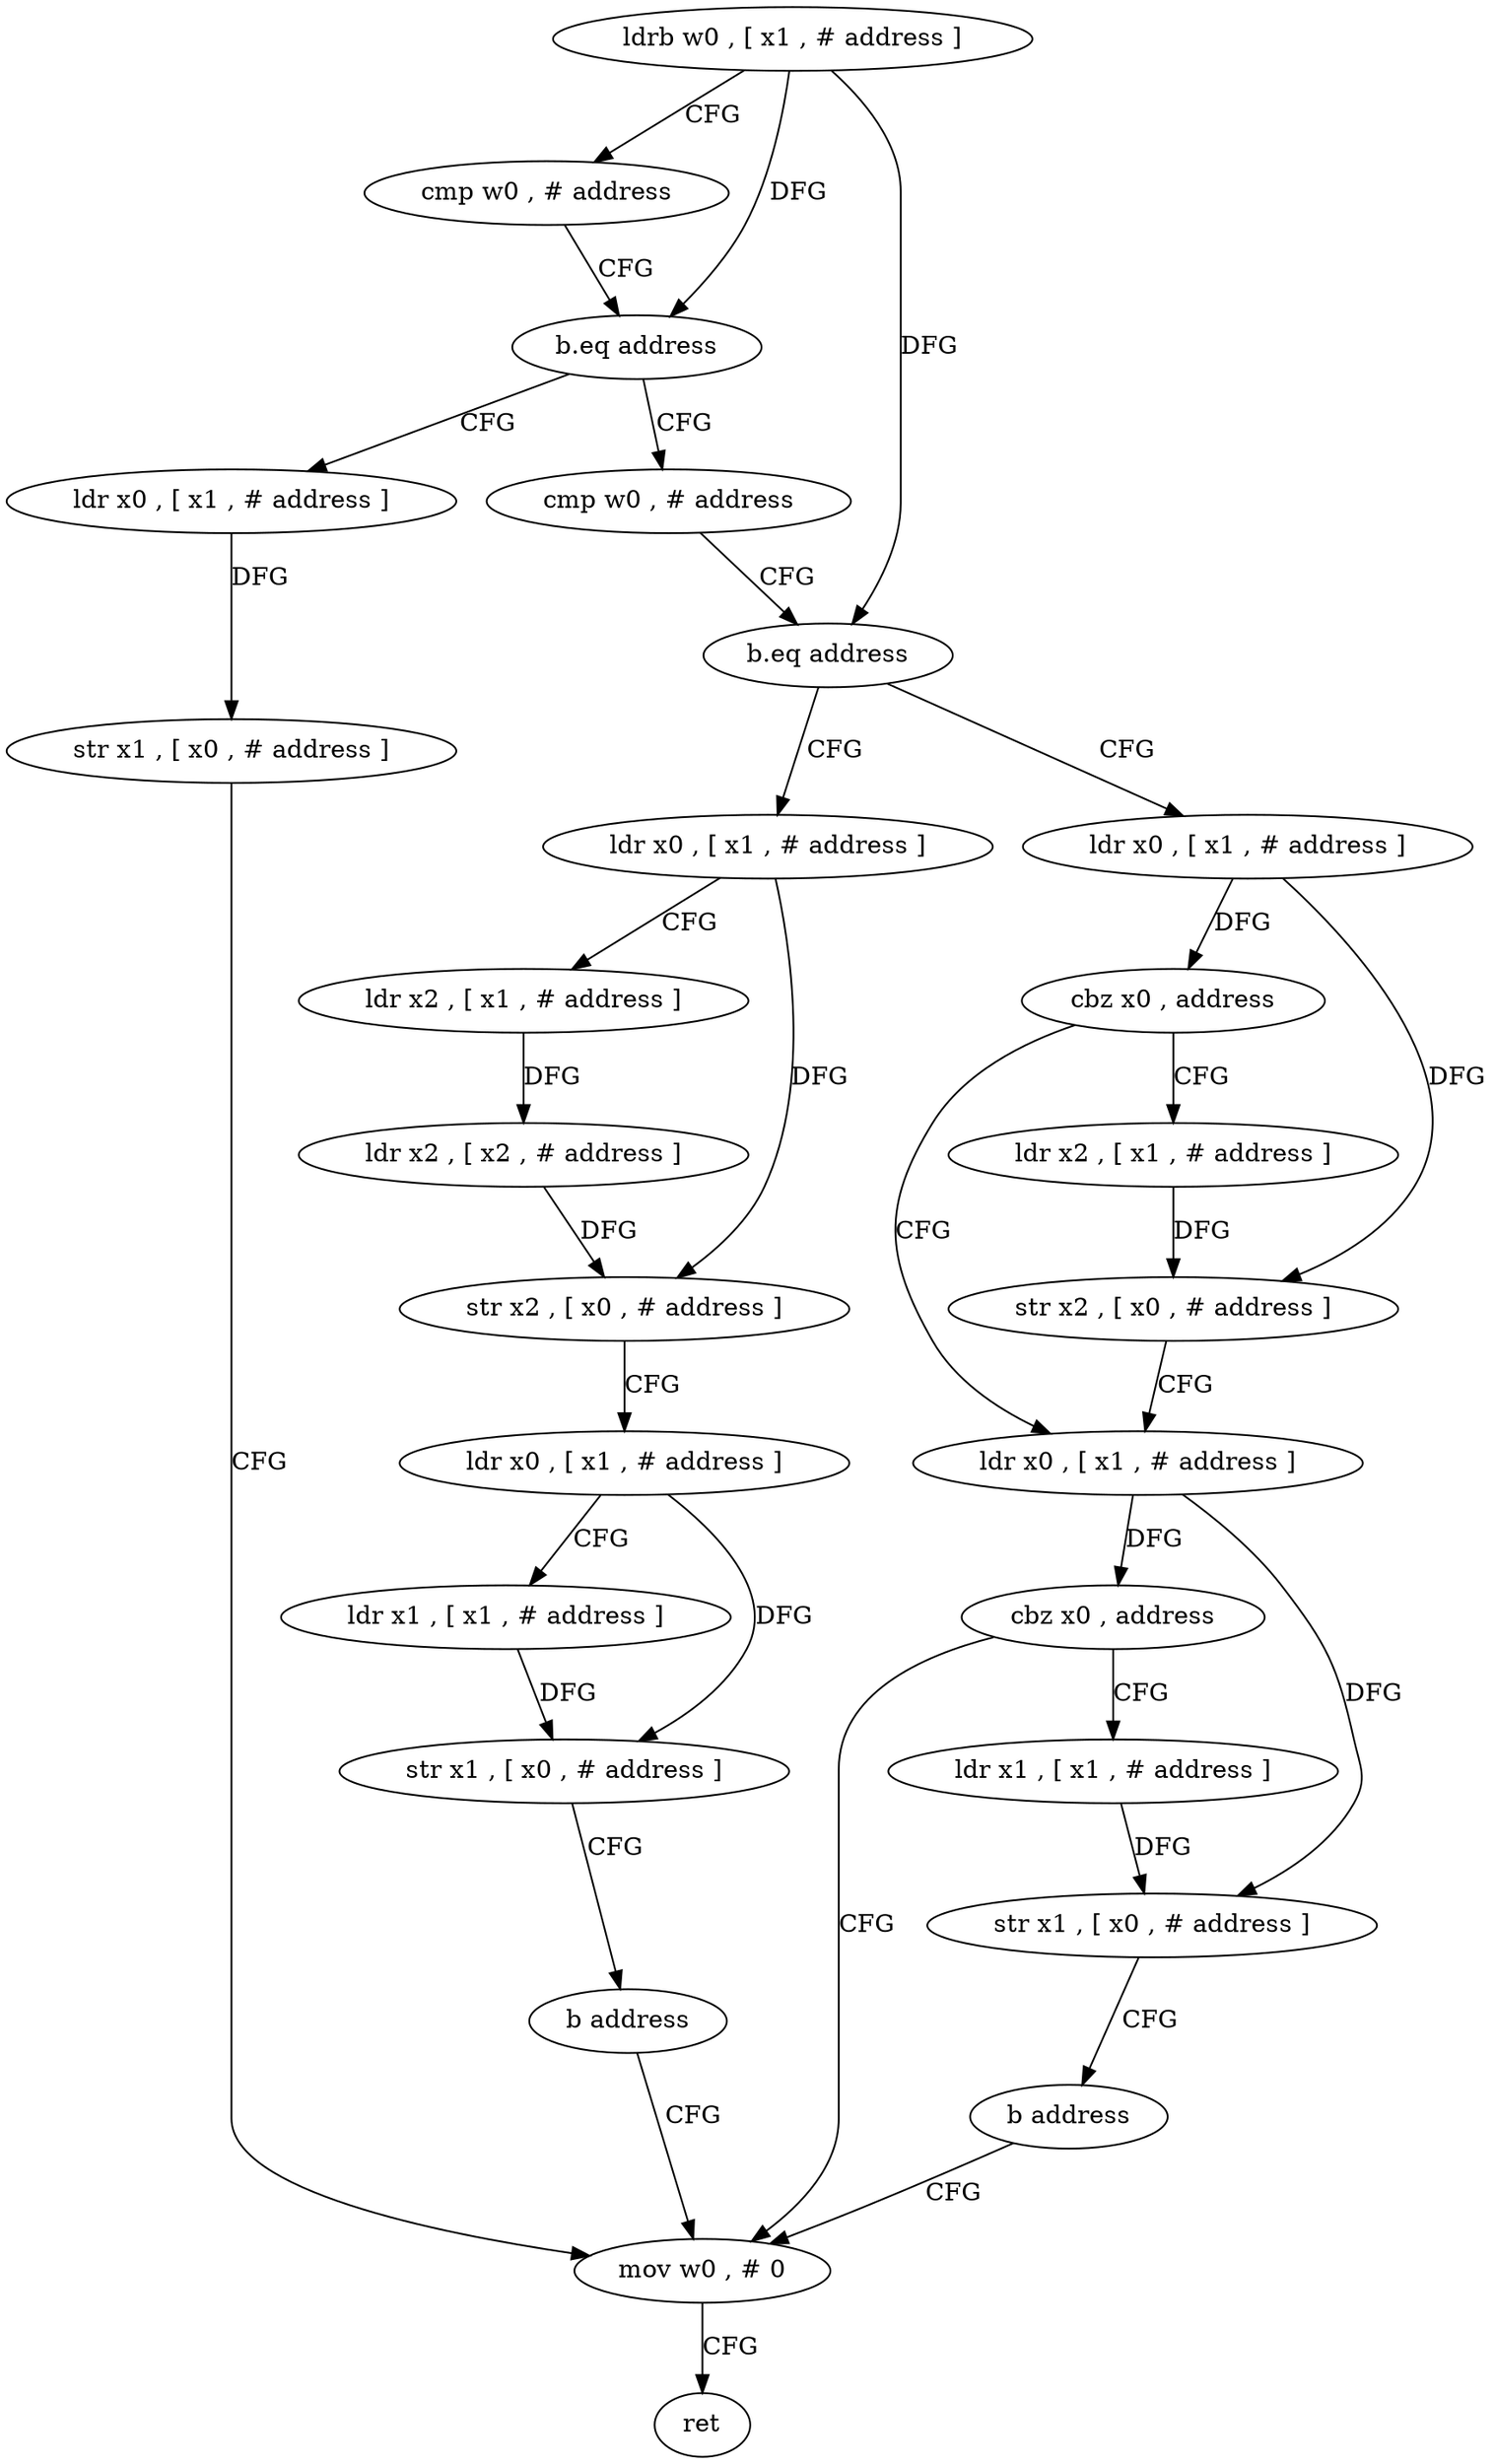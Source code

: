 digraph "func" {
"4319724" [label = "ldrb w0 , [ x1 , # address ]" ]
"4319728" [label = "cmp w0 , # address" ]
"4319732" [label = "b.eq address" ]
"4319780" [label = "ldr x0 , [ x1 , # address ]" ]
"4319736" [label = "cmp w0 , # address" ]
"4319784" [label = "str x1 , [ x0 , # address ]" ]
"4319788" [label = "mov w0 , # 0" ]
"4319740" [label = "b.eq address" ]
"4319796" [label = "ldr x0 , [ x1 , # address ]" ]
"4319744" [label = "ldr x0 , [ x1 , # address ]" ]
"4319800" [label = "ldr x2 , [ x1 , # address ]" ]
"4319804" [label = "ldr x2 , [ x2 , # address ]" ]
"4319808" [label = "str x2 , [ x0 , # address ]" ]
"4319812" [label = "ldr x0 , [ x1 , # address ]" ]
"4319816" [label = "ldr x1 , [ x1 , # address ]" ]
"4319820" [label = "str x1 , [ x0 , # address ]" ]
"4319824" [label = "b address" ]
"4319748" [label = "cbz x0 , address" ]
"4319760" [label = "ldr x0 , [ x1 , # address ]" ]
"4319752" [label = "ldr x2 , [ x1 , # address ]" ]
"4319792" [label = "ret" ]
"4319764" [label = "cbz x0 , address" ]
"4319768" [label = "ldr x1 , [ x1 , # address ]" ]
"4319756" [label = "str x2 , [ x0 , # address ]" ]
"4319772" [label = "str x1 , [ x0 , # address ]" ]
"4319776" [label = "b address" ]
"4319724" -> "4319728" [ label = "CFG" ]
"4319724" -> "4319732" [ label = "DFG" ]
"4319724" -> "4319740" [ label = "DFG" ]
"4319728" -> "4319732" [ label = "CFG" ]
"4319732" -> "4319780" [ label = "CFG" ]
"4319732" -> "4319736" [ label = "CFG" ]
"4319780" -> "4319784" [ label = "DFG" ]
"4319736" -> "4319740" [ label = "CFG" ]
"4319784" -> "4319788" [ label = "CFG" ]
"4319788" -> "4319792" [ label = "CFG" ]
"4319740" -> "4319796" [ label = "CFG" ]
"4319740" -> "4319744" [ label = "CFG" ]
"4319796" -> "4319800" [ label = "CFG" ]
"4319796" -> "4319808" [ label = "DFG" ]
"4319744" -> "4319748" [ label = "DFG" ]
"4319744" -> "4319756" [ label = "DFG" ]
"4319800" -> "4319804" [ label = "DFG" ]
"4319804" -> "4319808" [ label = "DFG" ]
"4319808" -> "4319812" [ label = "CFG" ]
"4319812" -> "4319816" [ label = "CFG" ]
"4319812" -> "4319820" [ label = "DFG" ]
"4319816" -> "4319820" [ label = "DFG" ]
"4319820" -> "4319824" [ label = "CFG" ]
"4319824" -> "4319788" [ label = "CFG" ]
"4319748" -> "4319760" [ label = "CFG" ]
"4319748" -> "4319752" [ label = "CFG" ]
"4319760" -> "4319764" [ label = "DFG" ]
"4319760" -> "4319772" [ label = "DFG" ]
"4319752" -> "4319756" [ label = "DFG" ]
"4319764" -> "4319788" [ label = "CFG" ]
"4319764" -> "4319768" [ label = "CFG" ]
"4319768" -> "4319772" [ label = "DFG" ]
"4319756" -> "4319760" [ label = "CFG" ]
"4319772" -> "4319776" [ label = "CFG" ]
"4319776" -> "4319788" [ label = "CFG" ]
}
